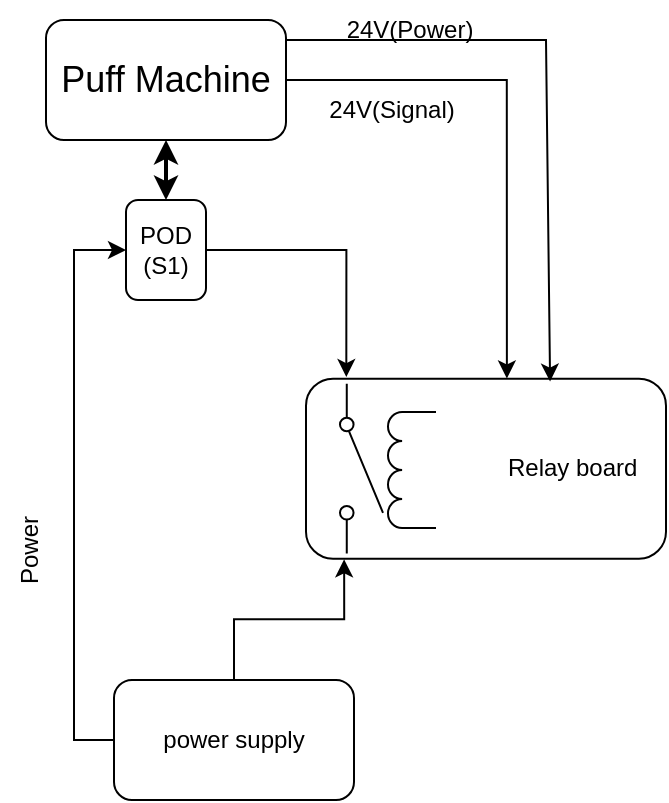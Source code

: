 <mxfile version="27.0.6">
  <diagram name="Page-1" id="7e0a89b8-554c-2b80-1dc8-d5c74ca68de4">
    <mxGraphModel dx="1042" dy="631" grid="1" gridSize="10" guides="1" tooltips="1" connect="1" arrows="1" fold="1" page="1" pageScale="1" pageWidth="1100" pageHeight="850" background="none" math="0" shadow="0">
      <root>
        <mxCell id="0" />
        <mxCell id="1" parent="0" />
        <mxCell id="GqpIZVUSNvGI2A6IR9i2-1" value="&lt;font style=&quot;font-size: 18px;&quot;&gt;Puff Machine&lt;/font&gt;" style="rounded=1;whiteSpace=wrap;html=1;" vertex="1" parent="1">
          <mxGeometry x="198" y="250" width="120" height="60" as="geometry" />
        </mxCell>
        <mxCell id="GqpIZVUSNvGI2A6IR9i2-2" value="POD&lt;div&gt;(S1)&lt;/div&gt;" style="rounded=1;whiteSpace=wrap;html=1;" vertex="1" parent="1">
          <mxGeometry x="238" y="340" width="40" height="50" as="geometry" />
        </mxCell>
        <mxCell id="GqpIZVUSNvGI2A6IR9i2-3" value="" style="endArrow=classic;startArrow=classic;html=1;rounded=0;exitX=0.5;exitY=0;exitDx=0;exitDy=0;entryX=0.5;entryY=1;entryDx=0;entryDy=0;strokeWidth=2;" edge="1" parent="1" source="GqpIZVUSNvGI2A6IR9i2-2" target="GqpIZVUSNvGI2A6IR9i2-1">
          <mxGeometry width="50" height="50" relative="1" as="geometry">
            <mxPoint x="318" y="260" as="sourcePoint" />
            <mxPoint x="368" y="210" as="targetPoint" />
          </mxGeometry>
        </mxCell>
        <mxCell id="GqpIZVUSNvGI2A6IR9i2-4" value="&amp;nbsp; &amp;nbsp; &amp;nbsp; &amp;nbsp; &amp;nbsp; &amp;nbsp; &amp;nbsp; &amp;nbsp; &amp;nbsp; &amp;nbsp; &amp;nbsp; &amp;nbsp; &amp;nbsp; Relay board" style="rounded=1;whiteSpace=wrap;html=1;" vertex="1" parent="1">
          <mxGeometry x="328" y="429.32" width="180" height="90" as="geometry" />
        </mxCell>
        <mxCell id="GqpIZVUSNvGI2A6IR9i2-7" value="" style="endArrow=classic;html=1;rounded=0;exitX=1;exitY=0.5;exitDx=0;exitDy=0;entryX=0.678;entryY=0.016;entryDx=0;entryDy=0;entryPerimeter=0;" edge="1" parent="1" target="GqpIZVUSNvGI2A6IR9i2-4">
          <mxGeometry width="50" height="50" relative="1" as="geometry">
            <mxPoint x="318" y="260" as="sourcePoint" />
            <mxPoint x="448" y="410" as="targetPoint" />
            <Array as="points">
              <mxPoint x="388" y="260" />
              <mxPoint x="448" y="260" />
            </Array>
          </mxGeometry>
        </mxCell>
        <mxCell id="GqpIZVUSNvGI2A6IR9i2-8" value="24V(Power)" style="text;html=1;align=center;verticalAlign=middle;whiteSpace=wrap;rounded=0;" vertex="1" parent="1">
          <mxGeometry x="350" y="240" width="60" height="30" as="geometry" />
        </mxCell>
        <mxCell id="GqpIZVUSNvGI2A6IR9i2-10" value="" style="html=1;shape=mxgraph.electrical.electro-mechanical.singleSwitch;aspect=fixed;elSwitchState=off;rotation=90;" vertex="1" parent="1">
          <mxGeometry x="312.71" y="463" width="84.93" height="22.64" as="geometry" />
        </mxCell>
        <mxCell id="GqpIZVUSNvGI2A6IR9i2-11" value="" style="pointerEvents=1;verticalLabelPosition=bottom;shadow=0;dashed=0;align=center;html=1;verticalAlign=top;shape=mxgraph.electrical.inductors.inductor;rotation=-90;" vertex="1" parent="1">
          <mxGeometry x="352" y="463" width="58" height="24" as="geometry" />
        </mxCell>
        <mxCell id="GqpIZVUSNvGI2A6IR9i2-14" style="edgeStyle=orthogonalEdgeStyle;rounded=0;orthogonalLoop=1;jettySize=auto;html=1;entryX=0.112;entryY=-0.009;entryDx=0;entryDy=0;entryPerimeter=0;" edge="1" parent="1" source="GqpIZVUSNvGI2A6IR9i2-2" target="GqpIZVUSNvGI2A6IR9i2-4">
          <mxGeometry relative="1" as="geometry" />
        </mxCell>
        <mxCell id="GqpIZVUSNvGI2A6IR9i2-17" style="edgeStyle=orthogonalEdgeStyle;rounded=0;orthogonalLoop=1;jettySize=auto;html=1;entryX=0;entryY=0.5;entryDx=0;entryDy=0;" edge="1" parent="1" source="GqpIZVUSNvGI2A6IR9i2-15" target="GqpIZVUSNvGI2A6IR9i2-2">
          <mxGeometry relative="1" as="geometry">
            <Array as="points">
              <mxPoint x="212" y="610" />
              <mxPoint x="212" y="365" />
            </Array>
          </mxGeometry>
        </mxCell>
        <mxCell id="GqpIZVUSNvGI2A6IR9i2-15" value="power supply" style="rounded=1;whiteSpace=wrap;html=1;" vertex="1" parent="1">
          <mxGeometry x="232" y="580" width="120" height="60" as="geometry" />
        </mxCell>
        <mxCell id="GqpIZVUSNvGI2A6IR9i2-16" style="edgeStyle=orthogonalEdgeStyle;rounded=0;orthogonalLoop=1;jettySize=auto;html=1;entryX=0.106;entryY=1.004;entryDx=0;entryDy=0;entryPerimeter=0;" edge="1" parent="1" source="GqpIZVUSNvGI2A6IR9i2-15" target="GqpIZVUSNvGI2A6IR9i2-4">
          <mxGeometry relative="1" as="geometry" />
        </mxCell>
        <mxCell id="GqpIZVUSNvGI2A6IR9i2-20" value="Power" style="text;html=1;align=center;verticalAlign=middle;whiteSpace=wrap;rounded=0;rotation=-90;" vertex="1" parent="1">
          <mxGeometry x="160" y="500" width="60" height="30" as="geometry" />
        </mxCell>
        <mxCell id="GqpIZVUSNvGI2A6IR9i2-22" style="edgeStyle=orthogonalEdgeStyle;rounded=0;orthogonalLoop=1;jettySize=auto;html=1;entryX=0.558;entryY=-0.001;entryDx=0;entryDy=0;entryPerimeter=0;" edge="1" parent="1" source="GqpIZVUSNvGI2A6IR9i2-1" target="GqpIZVUSNvGI2A6IR9i2-4">
          <mxGeometry relative="1" as="geometry" />
        </mxCell>
        <mxCell id="GqpIZVUSNvGI2A6IR9i2-23" value="24V(Signal)" style="text;html=1;align=center;verticalAlign=middle;whiteSpace=wrap;rounded=0;" vertex="1" parent="1">
          <mxGeometry x="341" y="280" width="60" height="30" as="geometry" />
        </mxCell>
      </root>
    </mxGraphModel>
  </diagram>
</mxfile>
